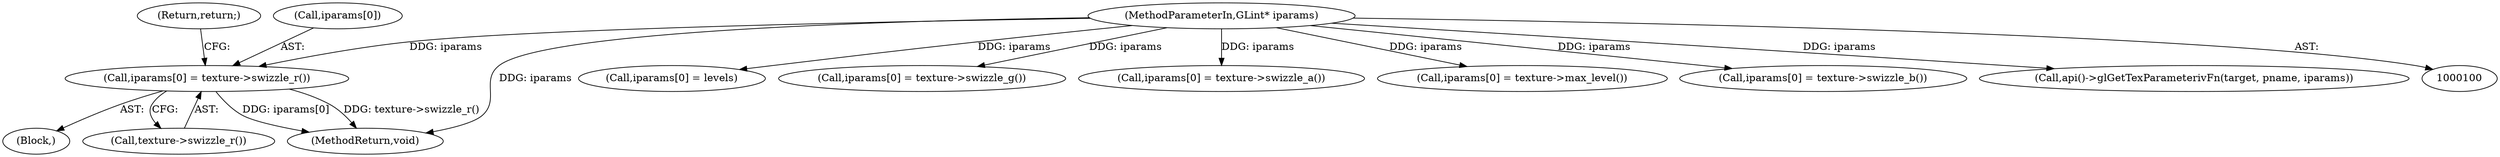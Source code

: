 digraph "0_Chrome_385508dc888ef15d272cdd2705b17996abc519d6@array" {
"1000230" [label="(Call,iparams[0] = texture->swizzle_r())"];
"1000104" [label="(MethodParameterIn,GLint* iparams)"];
"1000229" [label="(Block,)"];
"1000161" [label="(Call,iparams[0] = levels)"];
"1000234" [label="(Call,texture->swizzle_r())"];
"1000230" [label="(Call,iparams[0] = texture->swizzle_r())"];
"1000249" [label="(Call,iparams[0] = texture->swizzle_g())"];
"1000287" [label="(Call,iparams[0] = texture->swizzle_a())"];
"1000308" [label="(MethodReturn,void)"];
"1000104" [label="(MethodParameterIn,GLint* iparams)"];
"1000210" [label="(Call,iparams[0] = texture->max_level())"];
"1000268" [label="(Call,iparams[0] = texture->swizzle_b())"];
"1000235" [label="(Return,return;)"];
"1000304" [label="(Call,api()->glGetTexParameterivFn(target, pname, iparams))"];
"1000231" [label="(Call,iparams[0])"];
"1000230" -> "1000229"  [label="AST: "];
"1000230" -> "1000234"  [label="CFG: "];
"1000231" -> "1000230"  [label="AST: "];
"1000234" -> "1000230"  [label="AST: "];
"1000235" -> "1000230"  [label="CFG: "];
"1000230" -> "1000308"  [label="DDG: iparams[0]"];
"1000230" -> "1000308"  [label="DDG: texture->swizzle_r()"];
"1000104" -> "1000230"  [label="DDG: iparams"];
"1000104" -> "1000100"  [label="AST: "];
"1000104" -> "1000308"  [label="DDG: iparams"];
"1000104" -> "1000161"  [label="DDG: iparams"];
"1000104" -> "1000210"  [label="DDG: iparams"];
"1000104" -> "1000249"  [label="DDG: iparams"];
"1000104" -> "1000268"  [label="DDG: iparams"];
"1000104" -> "1000287"  [label="DDG: iparams"];
"1000104" -> "1000304"  [label="DDG: iparams"];
}
